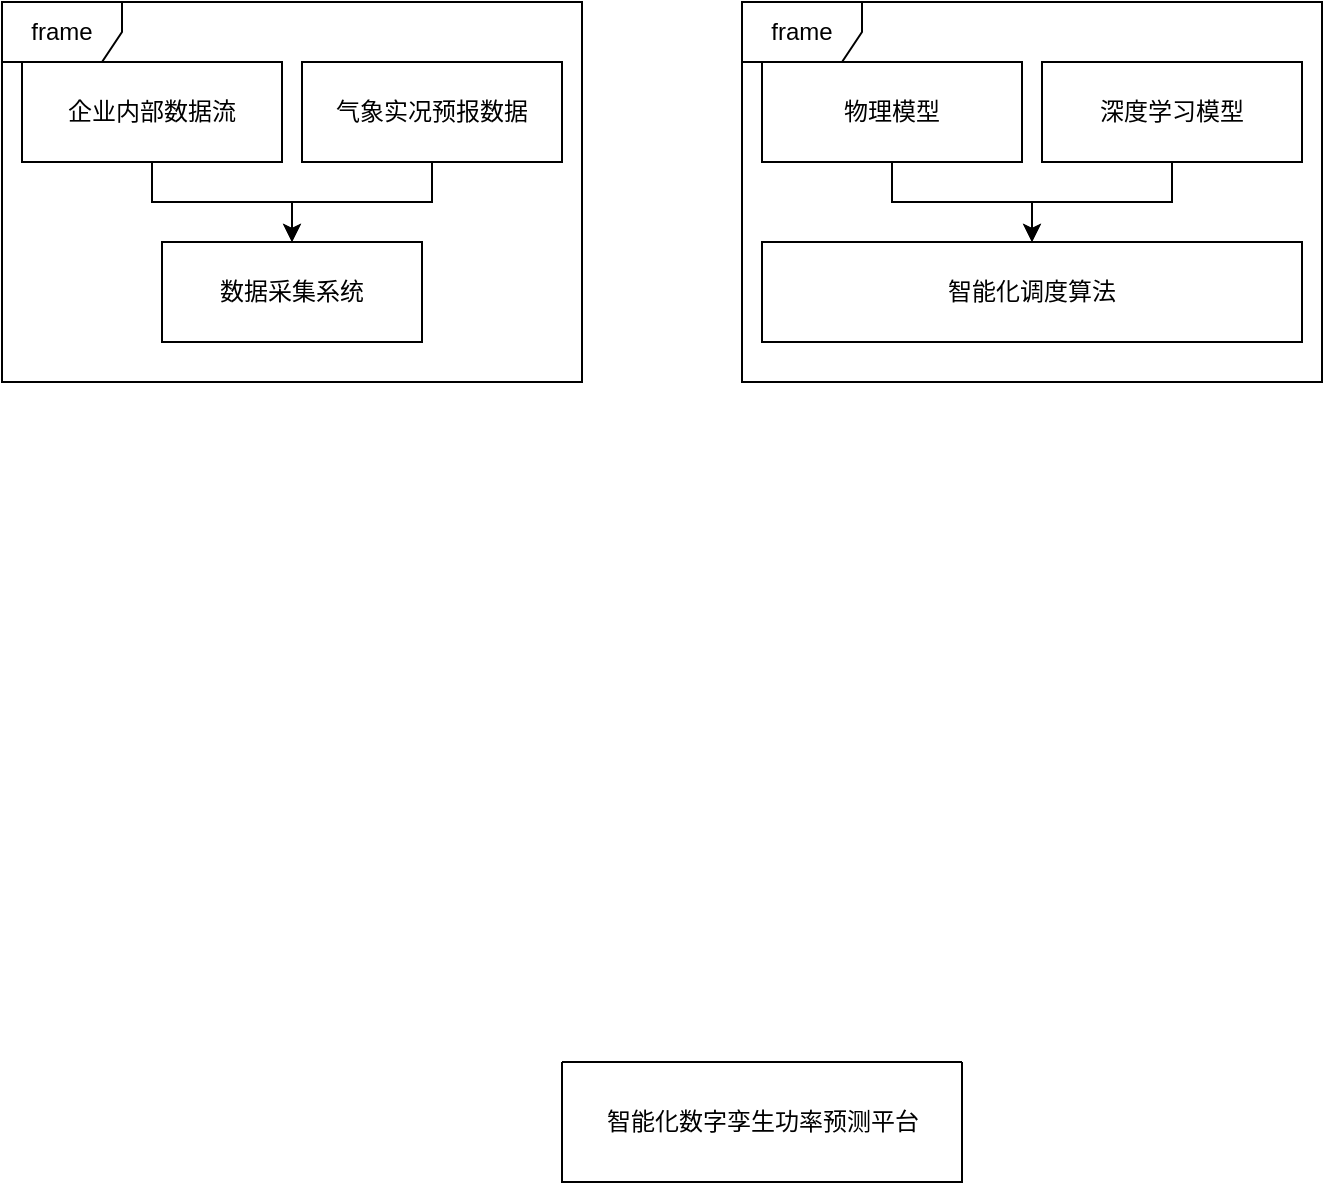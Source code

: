 <mxfile version="24.7.14">
  <diagram name="第 1 页" id="hT4MuIF2iHeOOK94GY5G">
    <mxGraphModel dx="2066" dy="1141" grid="1" gridSize="10" guides="1" tooltips="1" connect="1" arrows="1" fold="1" page="1" pageScale="1" pageWidth="827" pageHeight="1169" math="0" shadow="0">
      <root>
        <mxCell id="0" />
        <mxCell id="1" parent="0" />
        <mxCell id="2e4fJl39eeag5jgnklha-1" value="" style="swimlane;startSize=0;" vertex="1" parent="1">
          <mxGeometry x="340" y="830" width="200" height="60" as="geometry" />
        </mxCell>
        <mxCell id="2e4fJl39eeag5jgnklha-2" value="智能化数字孪生功率预测平台" style="text;html=1;align=center;verticalAlign=middle;resizable=0;points=[];autosize=1;strokeColor=none;fillColor=none;" vertex="1" parent="2e4fJl39eeag5jgnklha-1">
          <mxGeometry x="10" y="15" width="180" height="30" as="geometry" />
        </mxCell>
        <mxCell id="2e4fJl39eeag5jgnklha-10" value="" style="edgeStyle=orthogonalEdgeStyle;rounded=0;orthogonalLoop=1;jettySize=auto;html=1;" edge="1" parent="1" source="2e4fJl39eeag5jgnklha-4" target="2e4fJl39eeag5jgnklha-6">
          <mxGeometry relative="1" as="geometry" />
        </mxCell>
        <mxCell id="2e4fJl39eeag5jgnklha-4" value="企业内部数据流" style="html=1;whiteSpace=wrap;" vertex="1" parent="1">
          <mxGeometry x="70" y="330" width="130" height="50" as="geometry" />
        </mxCell>
        <mxCell id="2e4fJl39eeag5jgnklha-6" value="数据采集系统" style="html=1;whiteSpace=wrap;" vertex="1" parent="1">
          <mxGeometry x="140" y="420" width="130" height="50" as="geometry" />
        </mxCell>
        <mxCell id="2e4fJl39eeag5jgnklha-11" value="" style="edgeStyle=orthogonalEdgeStyle;rounded=0;orthogonalLoop=1;jettySize=auto;html=1;" edge="1" parent="1" source="2e4fJl39eeag5jgnklha-7" target="2e4fJl39eeag5jgnklha-6">
          <mxGeometry relative="1" as="geometry" />
        </mxCell>
        <mxCell id="2e4fJl39eeag5jgnklha-7" value="气象实况预报数据" style="html=1;whiteSpace=wrap;" vertex="1" parent="1">
          <mxGeometry x="210" y="330" width="130" height="50" as="geometry" />
        </mxCell>
        <mxCell id="2e4fJl39eeag5jgnklha-8" value="frame" style="shape=umlFrame;whiteSpace=wrap;html=1;pointerEvents=0;" vertex="1" parent="1">
          <mxGeometry x="60" y="300" width="290" height="190" as="geometry" />
        </mxCell>
        <mxCell id="2e4fJl39eeag5jgnklha-13" value="" style="edgeStyle=orthogonalEdgeStyle;rounded=0;orthogonalLoop=1;jettySize=auto;html=1;" edge="1" parent="1" source="2e4fJl39eeag5jgnklha-14" target="2e4fJl39eeag5jgnklha-15">
          <mxGeometry relative="1" as="geometry" />
        </mxCell>
        <mxCell id="2e4fJl39eeag5jgnklha-14" value="物理模型" style="html=1;whiteSpace=wrap;" vertex="1" parent="1">
          <mxGeometry x="440" y="330" width="130" height="50" as="geometry" />
        </mxCell>
        <mxCell id="2e4fJl39eeag5jgnklha-15" value="智能化调度算法" style="html=1;whiteSpace=wrap;" vertex="1" parent="1">
          <mxGeometry x="440" y="420" width="270" height="50" as="geometry" />
        </mxCell>
        <mxCell id="2e4fJl39eeag5jgnklha-16" value="" style="edgeStyle=orthogonalEdgeStyle;rounded=0;orthogonalLoop=1;jettySize=auto;html=1;" edge="1" parent="1" source="2e4fJl39eeag5jgnklha-17" target="2e4fJl39eeag5jgnklha-15">
          <mxGeometry relative="1" as="geometry" />
        </mxCell>
        <mxCell id="2e4fJl39eeag5jgnklha-17" value="深度学习模型" style="html=1;whiteSpace=wrap;" vertex="1" parent="1">
          <mxGeometry x="580" y="330" width="130" height="50" as="geometry" />
        </mxCell>
        <mxCell id="2e4fJl39eeag5jgnklha-18" value="frame" style="shape=umlFrame;whiteSpace=wrap;html=1;pointerEvents=0;" vertex="1" parent="1">
          <mxGeometry x="430" y="300" width="290" height="190" as="geometry" />
        </mxCell>
      </root>
    </mxGraphModel>
  </diagram>
</mxfile>
